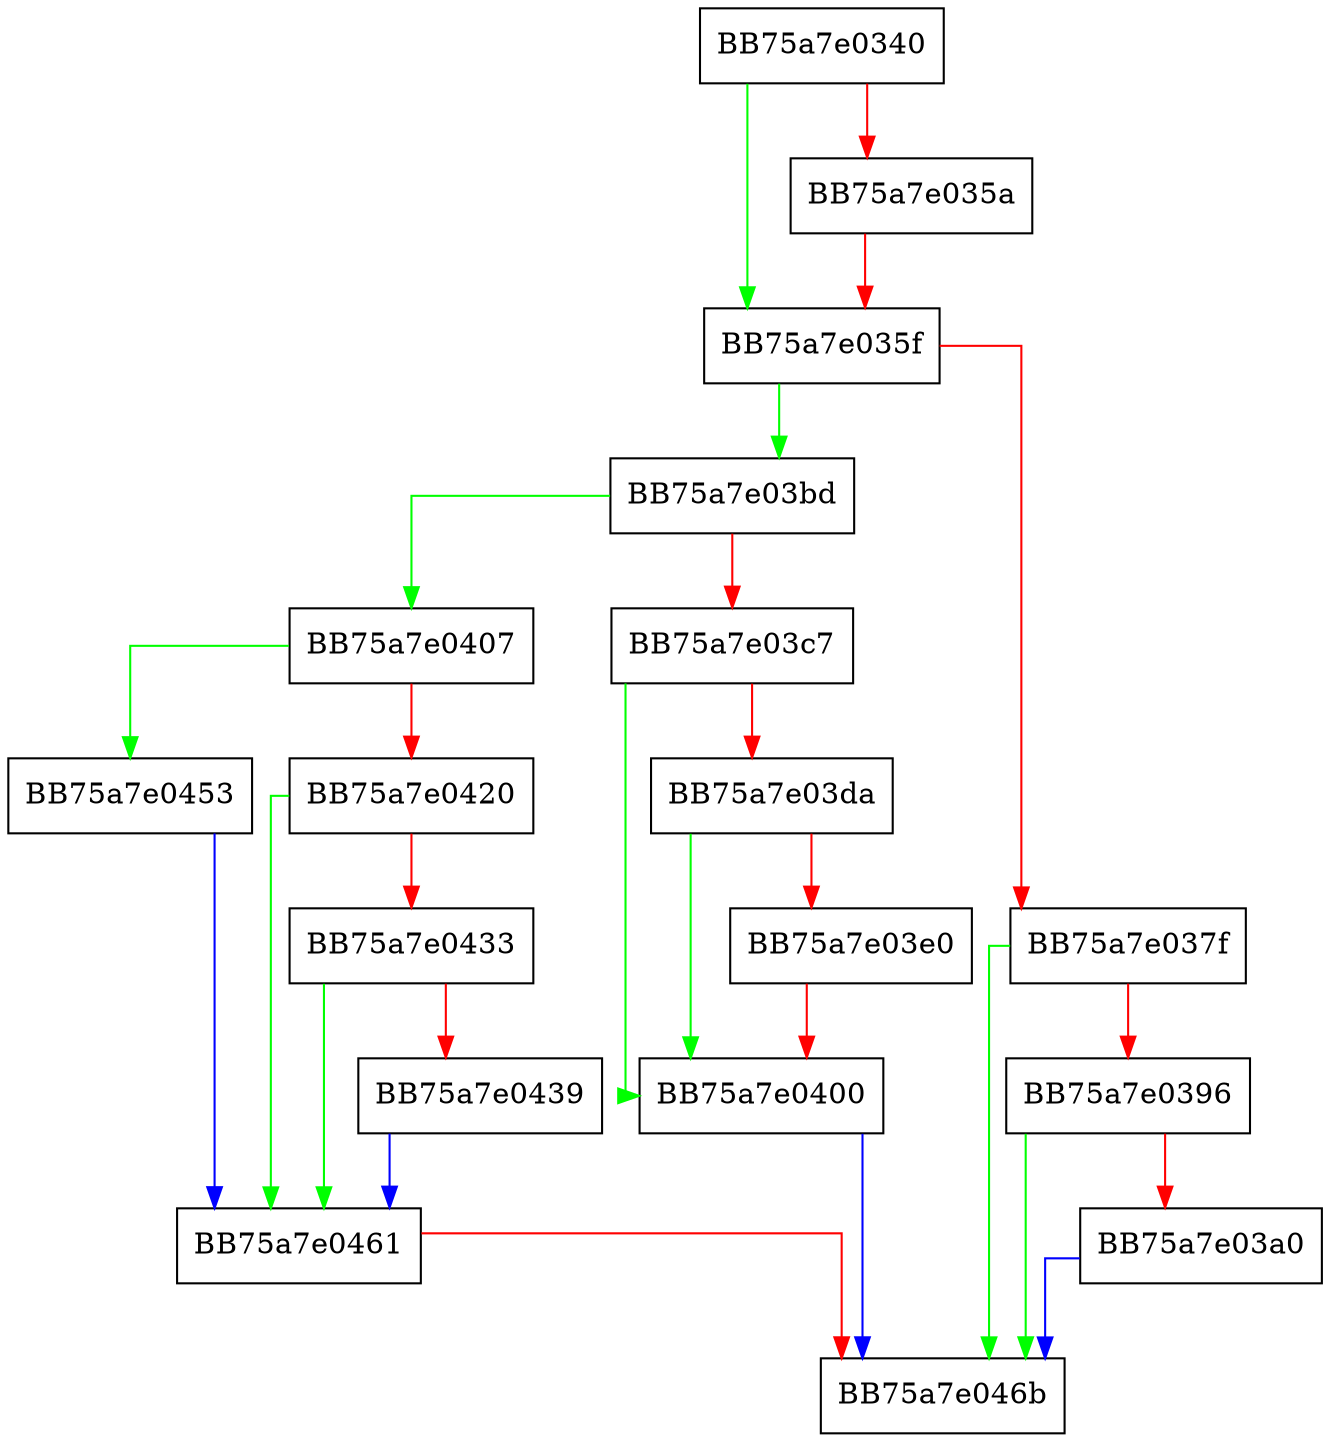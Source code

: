 digraph OpenFileByFileId {
  node [shape="box"];
  graph [splines=ortho];
  BB75a7e0340 -> BB75a7e035f [color="green"];
  BB75a7e0340 -> BB75a7e035a [color="red"];
  BB75a7e035a -> BB75a7e035f [color="red"];
  BB75a7e035f -> BB75a7e03bd [color="green"];
  BB75a7e035f -> BB75a7e037f [color="red"];
  BB75a7e037f -> BB75a7e046b [color="green"];
  BB75a7e037f -> BB75a7e0396 [color="red"];
  BB75a7e0396 -> BB75a7e046b [color="green"];
  BB75a7e0396 -> BB75a7e03a0 [color="red"];
  BB75a7e03a0 -> BB75a7e046b [color="blue"];
  BB75a7e03bd -> BB75a7e0407 [color="green"];
  BB75a7e03bd -> BB75a7e03c7 [color="red"];
  BB75a7e03c7 -> BB75a7e0400 [color="green"];
  BB75a7e03c7 -> BB75a7e03da [color="red"];
  BB75a7e03da -> BB75a7e0400 [color="green"];
  BB75a7e03da -> BB75a7e03e0 [color="red"];
  BB75a7e03e0 -> BB75a7e0400 [color="red"];
  BB75a7e0400 -> BB75a7e046b [color="blue"];
  BB75a7e0407 -> BB75a7e0453 [color="green"];
  BB75a7e0407 -> BB75a7e0420 [color="red"];
  BB75a7e0420 -> BB75a7e0461 [color="green"];
  BB75a7e0420 -> BB75a7e0433 [color="red"];
  BB75a7e0433 -> BB75a7e0461 [color="green"];
  BB75a7e0433 -> BB75a7e0439 [color="red"];
  BB75a7e0439 -> BB75a7e0461 [color="blue"];
  BB75a7e0453 -> BB75a7e0461 [color="blue"];
  BB75a7e0461 -> BB75a7e046b [color="red"];
}